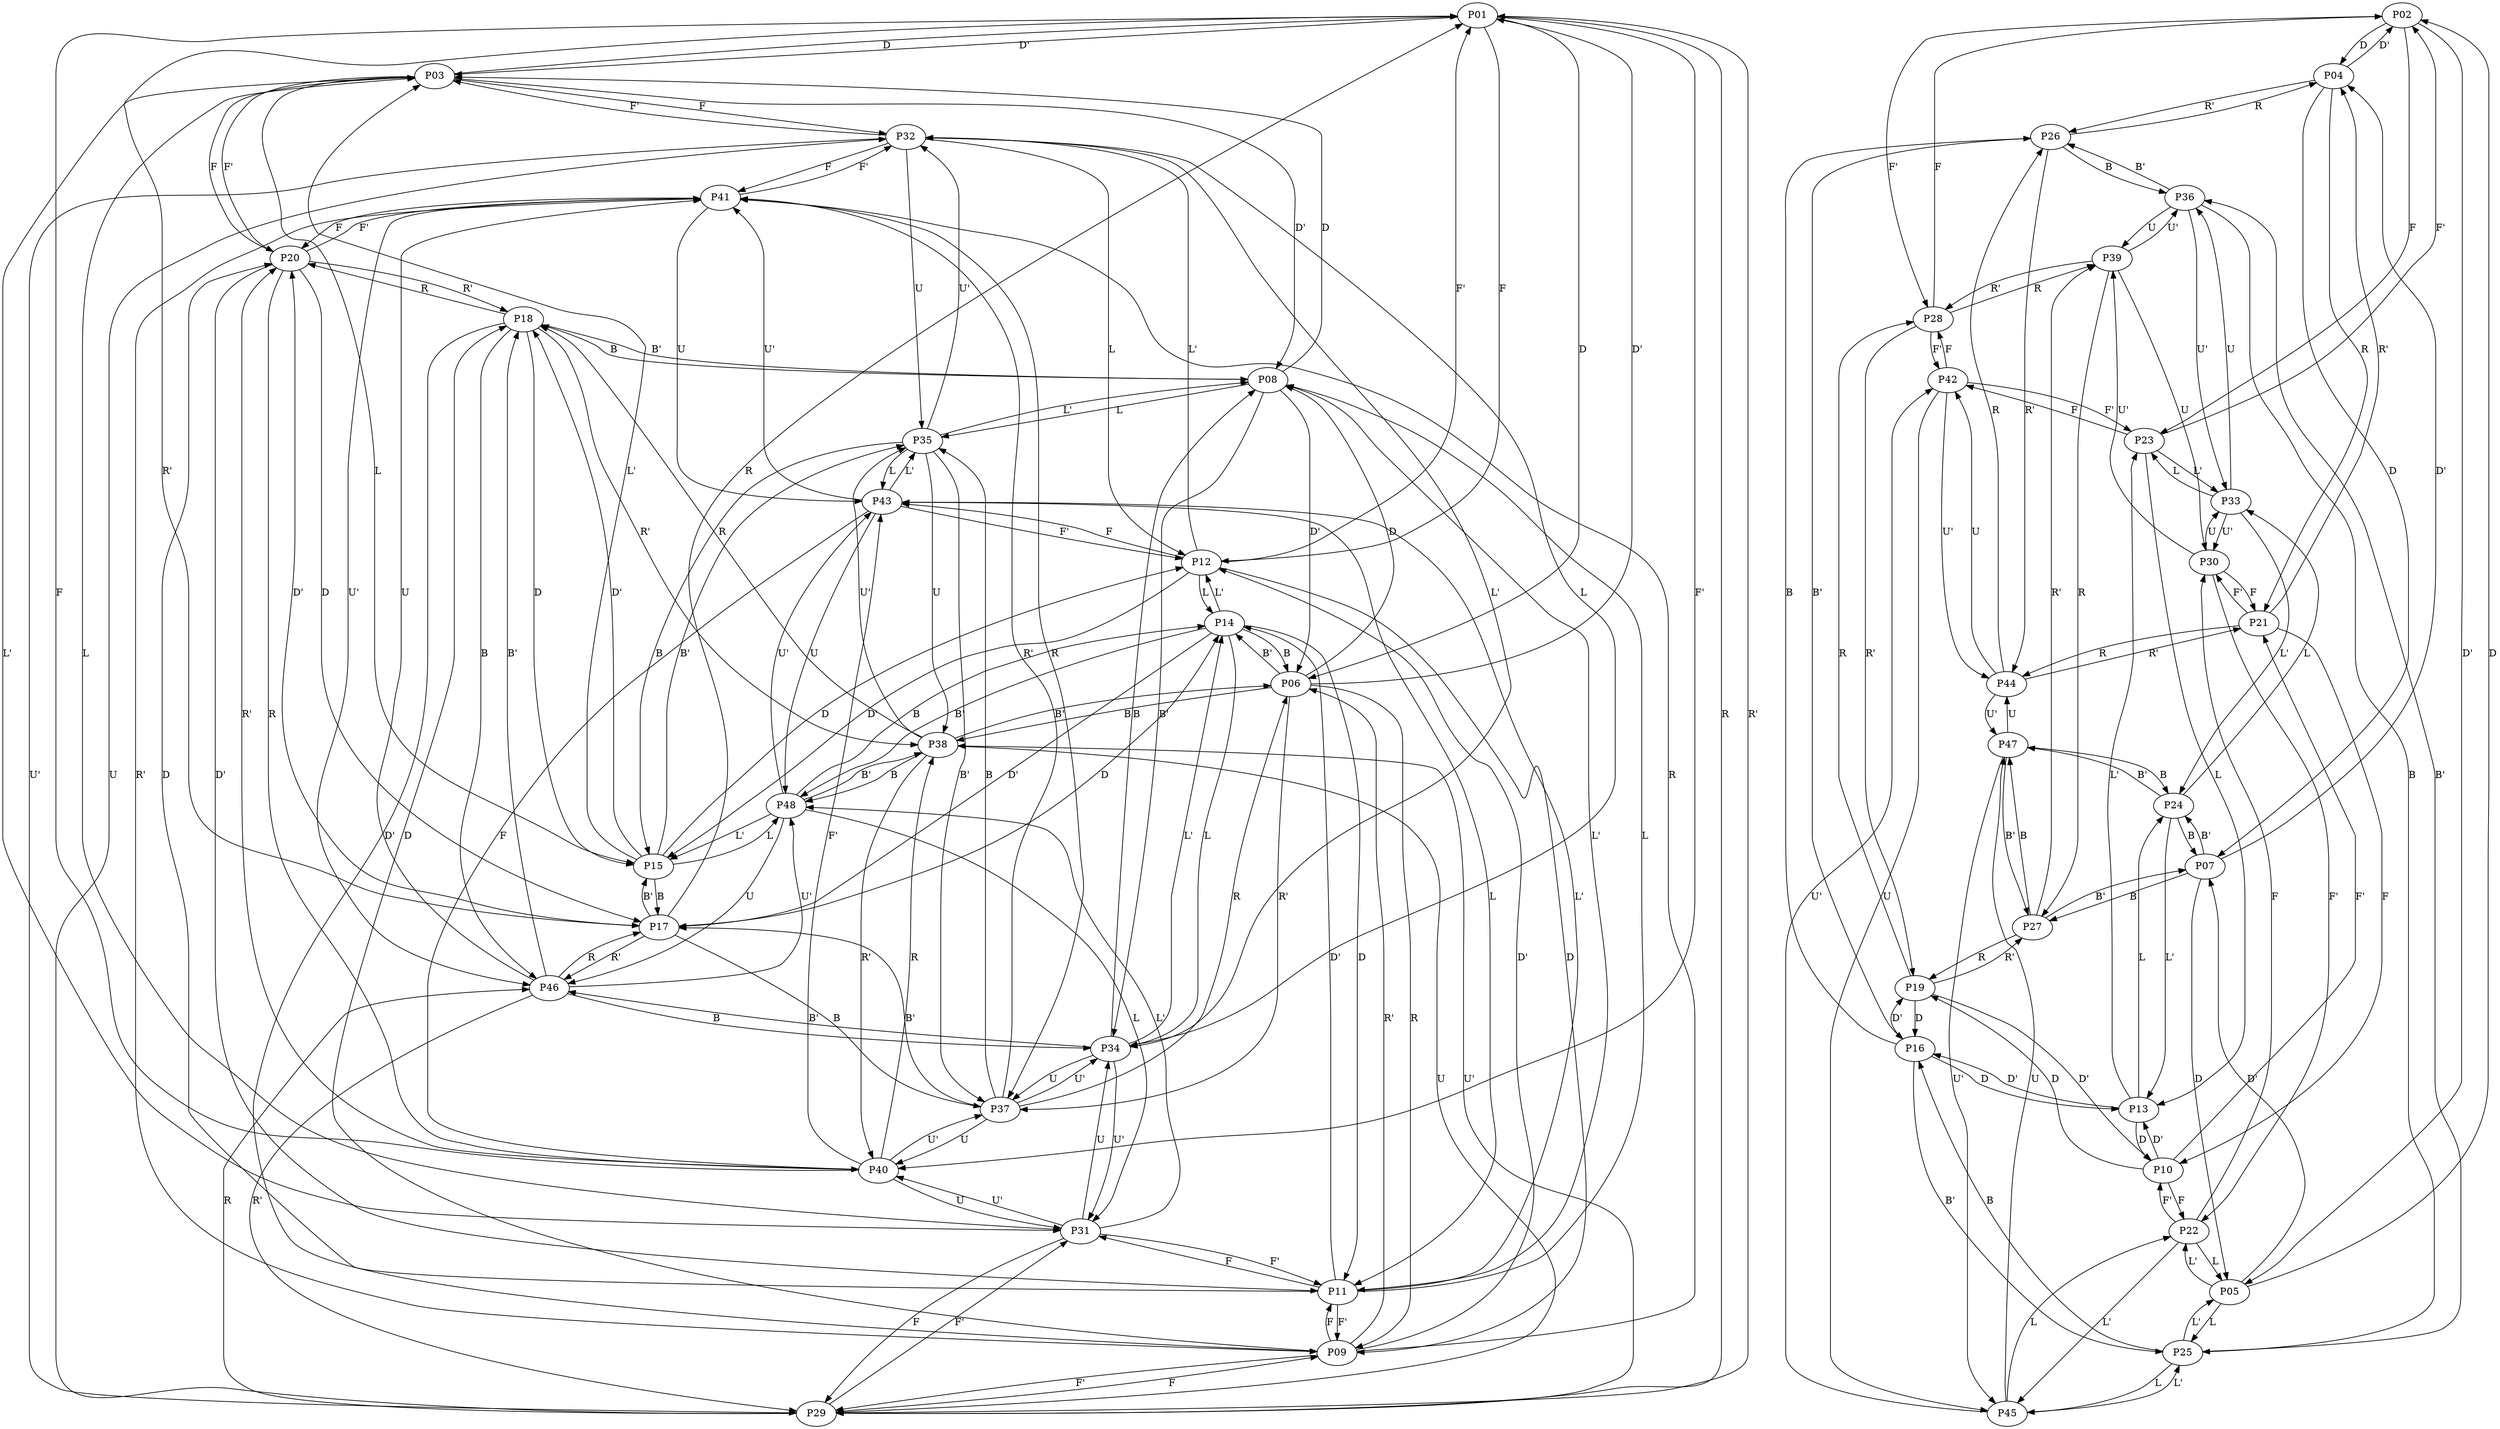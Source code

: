 digraph finite_state_machine {
    P01 -> P03 [label="D'"];
    P01 -> P06 [label="D"];
    P01 -> P12 [label="F"];
    P01 -> P17 [label="R'"];
    P01 -> P29 [label="R"];
    P01 -> P40 [label="F'"];

    P03 -> P01 [label="D"];
    P03 -> P08 [label="D'"];
    P03 -> P15 [label="L"];
    P03 -> P20 [label="F'"];
    P03 -> P31 [label="L'"];
    P03 -> P32 [label="F"];

    P06 -> P01 [label="D'"];
    P06 -> P08 [label="D"];
    P06 -> P09 [label="R"];
    P06 -> P14 [label="B'"];
    P06 -> P37 [label="R'"];
    P06 -> P38 [label="B"];

    P08 -> P03 [label="D"];
    P08 -> P06 [label="D'"];
    P08 -> P11 [label="L'"];
    P08 -> P18 [label="B"];
    P08 -> P34 [label="B'"];
    P08 -> P35 [label="L"];

    P09 -> P06 [label="R'"];
    P09 -> P11 [label="F"];
    P09 -> P12 [label="D'"];
    P09 -> P18 [label="D"];
    P09 -> P29 [label="F'"];
    P09 -> P41 [label="R"];

    P11 -> P08 [label="L"];
    P11 -> P09 [label="F'"];
    P11 -> P14 [label="D'"];
    P11 -> P20 [label="D"];
    P11 -> P31 [label="F"];
    P11 -> P43 [label="L'"];

    P12 -> P01 [label="F'"];
    P12 -> P09 [label="D"];
    P12 -> P14 [label="L"];
    P12 -> P15 [label="D'"];
    P12 -> P32 [label="L'"];
    P12 -> P43 [label="F"];

    P14 -> P06 [label="B"];
    P14 -> P11 [label="D"];
    P14 -> P12 [label="L'"];
    P14 -> P17 [label="D'"];
    P14 -> P34 [label="L"];
    P14 -> P48 [label="B'"];

    P15 -> P03 [label="L'"];
    P15 -> P12 [label="D"];
    P15 -> P17 [label="B"];
    P15 -> P18 [label="D'"];
    P15 -> P35 [label="B'"];
    P15 -> P48 [label="L"];

    P17 -> P01 [label="R"];
    P17 -> P14 [label="D"];
    P17 -> P15 [label="B'"];
    P17 -> P20 [label="D'"];
    P17 -> P37 [label="B"];
    P17 -> P46 [label="R'"];

    P18 -> P08 [label="B'"];
    P18 -> P09 [label="D'"];
    P18 -> P15 [label="D"];
    P18 -> P20 [label="R"];
    P18 -> P38 [label="R'"];
    P18 -> P46 [label="B"];

    P20 -> P03 [label="F"];
    P20 -> P11 [label="D'"];
    P20 -> P17 [label="D"];
    P20 -> P18 [label="R'"];
    P20 -> P40 [label="R"];
    P20 -> P41 [label="F'"];

    P29 -> P01 [label="R'"];
    P29 -> P09 [label="F"];
    P29 -> P31 [label="F'"];
    P29 -> P32 [label="U"];
    P29 -> P38 [label="U'"];
    P29 -> P46 [label="R"];

    P31 -> P03 [label="L"];
    P31 -> P11 [label="F'"];
    P31 -> P29 [label="F"];
    P31 -> P34 [label="U"];
    P31 -> P40 [label="U'"];
    P31 -> P48 [label="L'"];

    P32 -> P03 [label="F'"];
    P32 -> P12 [label="L"];
    P32 -> P29 [label="U'"];
    P32 -> P34 [label="L'"];
    P32 -> P35 [label="U"];
    P32 -> P41 [label="F"];

    P34 -> P08 [label="B"];
    P34 -> P14 [label="L'"];
    P34 -> P31 [label="U'"];
    P34 -> P32 [label="L"];
    P34 -> P37 [label="U"];
    P34 -> P46 [label="B'"];

    P35 -> P08 [label="L'"];
    P35 -> P15 [label="B"];
    P35 -> P32 [label="U'"];
    P35 -> P37 [label="B'"];
    P35 -> P38 [label="U"];
    P35 -> P43 [label="L"];

    P37 -> P06 [label="R"];
    P37 -> P17 [label="B'"];
    P37 -> P34 [label="U'"];
    P37 -> P35 [label="B"];
    P37 -> P40 [label="U"];
    P37 -> P41 [label="R'"];

    P38 -> P06 [label="B'"];
    P38 -> P18 [label="R"];
    P38 -> P29 [label="U"];
    P38 -> P35 [label="U'"];
    P38 -> P40 [label="R'"];
    P38 -> P48 [label="B"];

    P40 -> P01 [label="F"];
    P40 -> P20 [label="R'"];
    P40 -> P31 [label="U"];
    P40 -> P37 [label="U'"];
    P40 -> P38 [label="R"];
    P40 -> P43 [label="F'"];

    P41 -> P09 [label="R'"];
    P41 -> P20 [label="F"];
    P41 -> P32 [label="F'"];
    P41 -> P37 [label="R"];
    P41 -> P43 [label="U"];
    P41 -> P46 [label="U'"];

    P43 -> P11 [label="L"];
    P43 -> P12 [label="F'"];
    P43 -> P35 [label="L'"];
    P43 -> P40 [label="F"];
    P43 -> P41 [label="U'"];
    P43 -> P48 [label="U"];

    P46 -> P17 [label="R"];
    P46 -> P18 [label="B'"];
    P46 -> P29 [label="R'"];
    P46 -> P34 [label="B"];
    P46 -> P41 [label="U"];
    P46 -> P48 [label="U'"];

    P48 -> P14 [label="B"];
    P48 -> P15 [label="L'"];
    P48 -> P31 [label="L"];
    P48 -> P38 [label="B'"];
    P48 -> P43 [label="U'"];
    P48 -> P46 [label="U"];




    P02 -> P04 [label="D"];
    P02 -> P05 [label="D'"];
    P02 -> P23 [label="F"];
    P02 -> P28 [label="F'"];

    P04 -> P02 [label="D'"];
    P04 -> P07 [label="D"];
    P04 -> P21 [label="R"];
    P04 -> P26 [label="R'"];

    P05 -> P02 [label="D"];
    P05 -> P07 [label="D'"];
    P05 -> P22 [label="L'"];
    P05 -> P25 [label="L"];

    P07 -> P04 [label="D'"];
    P07 -> P05 [label="D"];
    P07 -> P24 [label="B'"];
    P07 -> P27 [label="B"];

    P10 -> P13 [label="D'"];
    P10 -> P19 [label="D"];
    P10 -> P21 [label="F'"];
    P10 -> P22 [label="F"];

    P13 -> P10 [label="D"];
    P13 -> P16 [label="D'"];
    P13 -> P23 [label="L'"];
    P13 -> P24 [label="L"];

    P16 -> P13 [label="D"];
    P16 -> P19 [label="D'"];
    P16 -> P25 [label="B'"];
    P16 -> P26 [label="B"];

    P19 -> P16 [label="D"];
    P19 -> P10 [label="D'"];
    P19 -> P27 [label="R'"];
    P19 -> P28 [label="R"];

    P21 -> P04 [label="R'"];
    P21 -> P10 [label="F"];
    P21 -> P30 [label="F'"];
    P21 -> P44 [label="R"];

    P22 -> P05 [label="L"];
    P22 -> P10 [label="F'"];
    P22 -> P30 [label="F"];
    P22 -> P45 [label="L'"];

    P23 -> P02 [label="F'"];
    P23 -> P13 [label="L"];
    P23 -> P33 [label="L'"];
    P23 -> P42 [label="F"];

    P24 -> P07 [label="B"];
    P24 -> P13 [label="L'"];
    P24 -> P33 [label="L"];
    P24 -> P47 [label="B'"];

    P25 -> P05 [label="L'"];
    P25 -> P16 [label="B"];
    P25 -> P36 [label="B'"];
    P25 -> P45 [label="L"];

    P26 -> P04 [label="R"];
    P26 -> P16 [label="B'"];
    P26 -> P36 [label="B"];
    P26 -> P44 [label="R'"];

    P27 -> P07 [label="B'"];
    P27 -> P19 [label="R"];
    P27 -> P39 [label="R'"];
    P27 -> P47 [label="B"];

    P28 -> P02 [label="F"];
    P28 -> P19 [label="R'"];
    P28 -> P39 [label="R"];
    P28 -> P42 [label="F'"];

    P30 -> P21 [label="F"];
    P30 -> P22 [label="F'"];
    P30 -> P33 [label="U"];
    P30 -> P39 [label="U'"];

    P33 -> P23 [label="L"];
    P33 -> P24 [label="L'"];
    P33 -> P30 [label="U'"];
    P33 -> P36 [label="U"];

    P36 -> P25 [label="B"];
    P36 -> P26 [label="B'"];
    P36 -> P33 [label="U'"];
    P36 -> P39 [label="U"];

    P39 -> P27 [label="R"];
    P39 -> P28 [label="R'"];
    P39 -> P30 [label="U"];
    P39 -> P36 [label="U'"];

    P42 -> P23 [label="F'"];
    P42 -> P28 [label="F"];
    P42 -> P44 [label="U'"];
    P42 -> P45 [label="U"];

    P44 -> P21 [label="R'"];
    P44 -> P26 [label="R"];
    P44 -> P42 [label="U"];
    P44 -> P47 [label="U'"];

    P45 -> P22 [label="L"];
    P45 -> P25 [label="L'"];
    P45 -> P42 [label="U'"];
    P45 -> P47 [label="U"];

    P47 -> P24 [label="B"];
    P47 -> P27 [label="B'"];
    P47 -> P44 [label="U"];
    P47 -> P45 [label="U'"];
}
